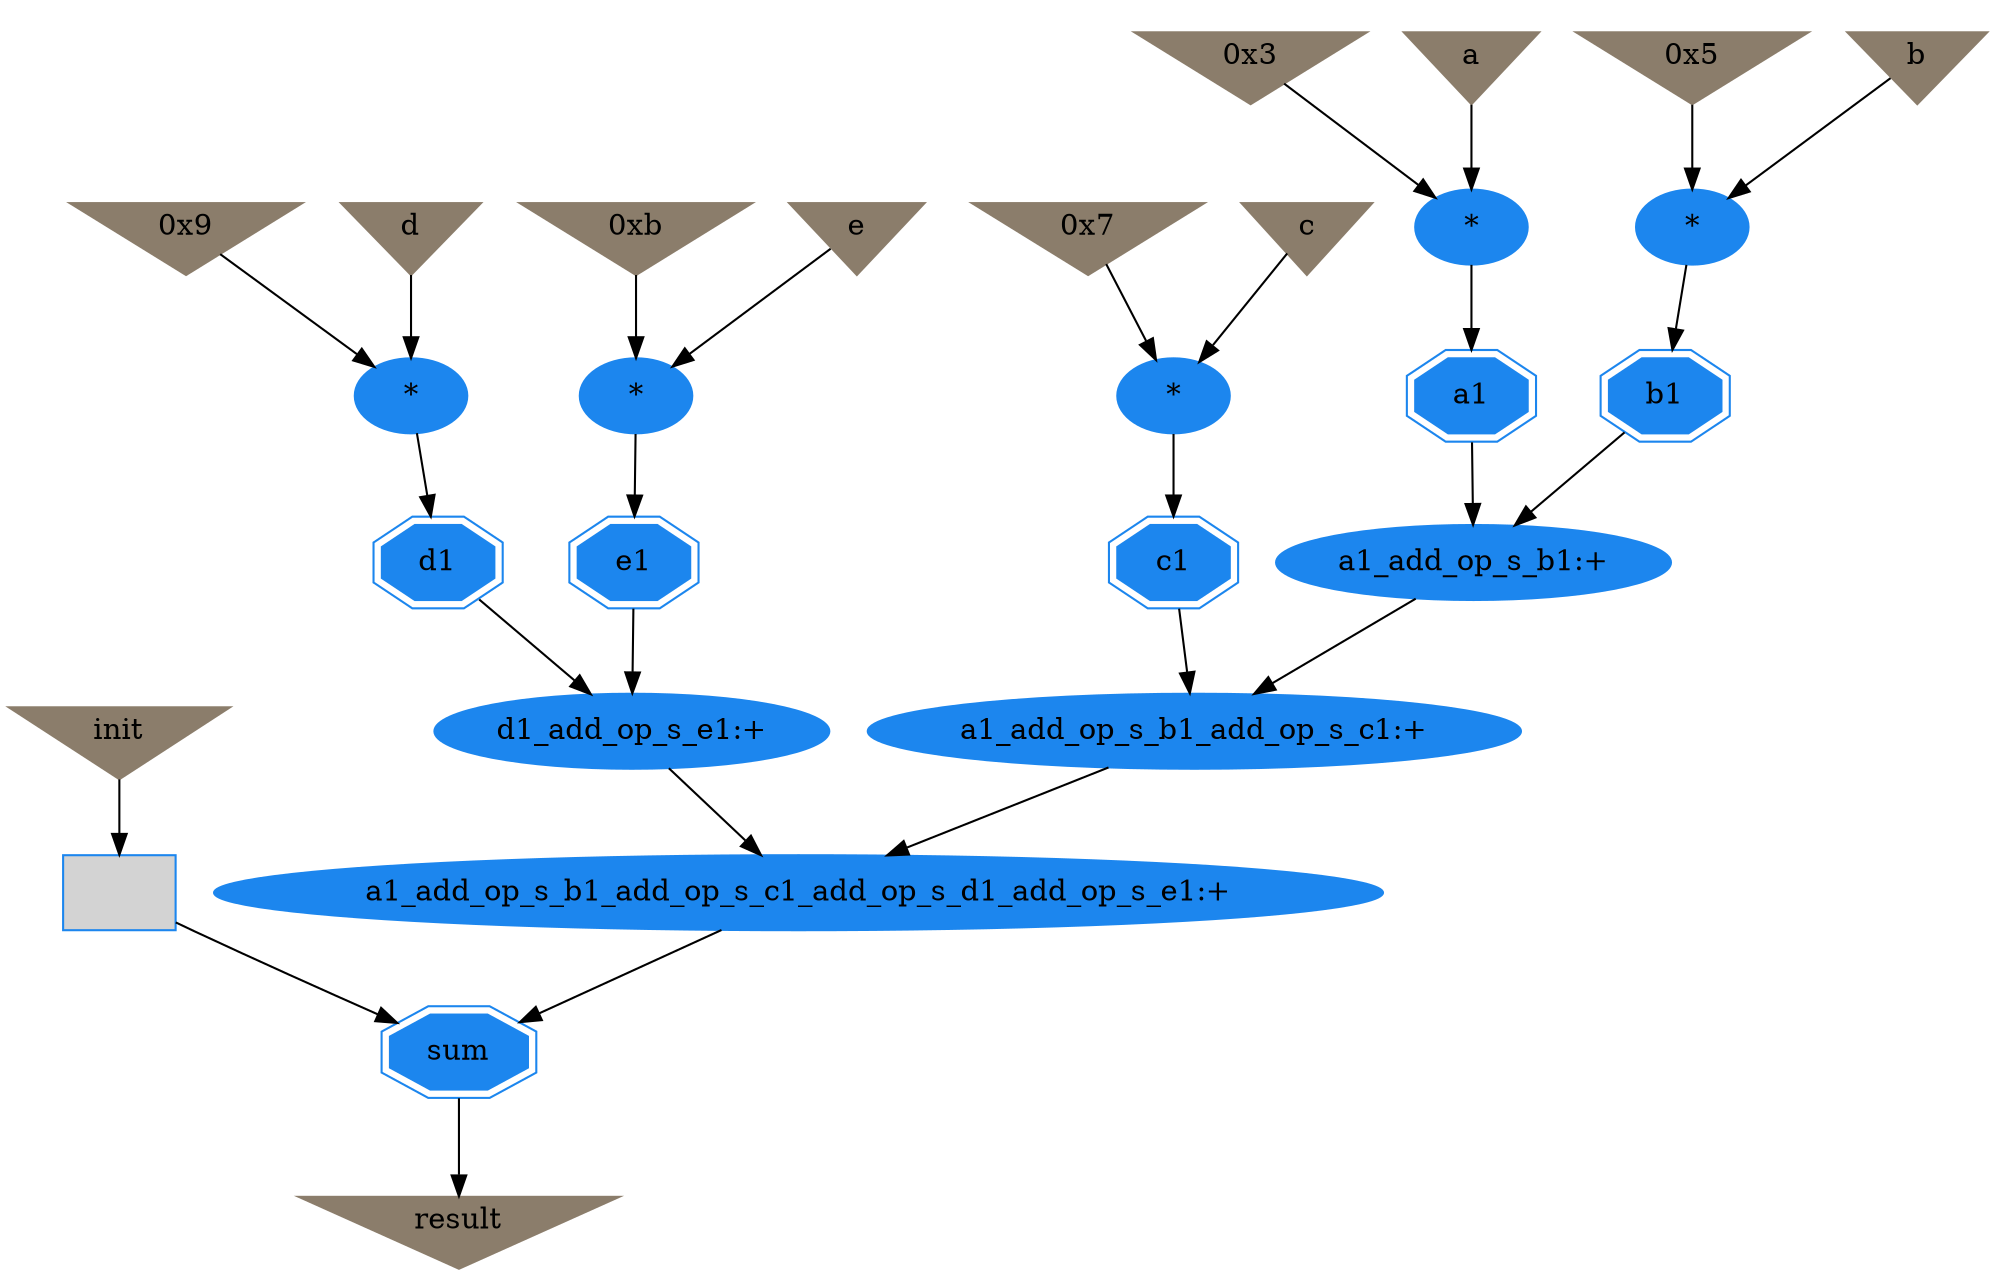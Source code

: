 digraph fir {
	// Components (Nodes)
	node [shape=ellipse, style=filled, color=dodgerblue2];
	"result" [color=bisque4 shape=invtriangle label="result"];
	"init_delay_op_1" [label="{}" shape=record fillcolor=lightgray  color=dodgerblue2 ];
	"a_mult_op_s_3" [label="*"  color=dodgerblue2 ];
	"c26" [color=bisque4 shape=invtriangle label="0x3"];
	"e_mult_op_s_11" [label="*"  color=dodgerblue2 ];
	"d1_add_op_s_e1" [label="d1_add_op_s_e1:+"  color=dodgerblue2 ];
	"d1" [label="d1" shape=doubleoctagon  color=dodgerblue2 ];
	"c_mult_op_s_7" [label="*"  color=dodgerblue2 ];
	"c28" [color=bisque4 shape=invtriangle label="0x7"];
	"c30" [color=bisque4 shape=invtriangle label="0xb"];
	"c29" [color=bisque4 shape=invtriangle label="0x9"];
	"b_mult_op_s_5" [label="*"  color=dodgerblue2 ];
	"c27" [color=bisque4 shape=invtriangle label="0x5"];
	"a1_add_op_s_b1_add_op_s_c1" [label="a1_add_op_s_b1_add_op_s_c1:+"  color=dodgerblue2 ];
	"d_mult_op_s_9" [label="*"  color=dodgerblue2 ];
	"c1" [label="c1" shape=doubleoctagon  color=dodgerblue2 ];
	"a1_add_op_s_b1_add_op_s_c1_add_op_s_d1_add_op_s_e1" [label="a1_add_op_s_b1_add_op_s_c1_add_op_s_d1_add_op_s_e1:+"  color=dodgerblue2 ];
	"e1" [label="e1" shape=doubleoctagon  color=dodgerblue2 ];
	"a1_add_op_s_b1" [label="a1_add_op_s_b1:+"  color=dodgerblue2 ];
	"a1" [label="a1" shape=doubleoctagon  color=dodgerblue2 ];
	"sum" [label="sum" shape=doubleoctagon  color=dodgerblue2 ];
	"init" [color=bisque4 shape=invtriangle label="init"];
	"e" [color=bisque4 shape=invtriangle label="e"];
	"b" [color=bisque4 shape=invtriangle label="b"];
	"c" [color=bisque4 shape=invtriangle label="c"];
	"b1" [label="b1" shape=doubleoctagon  color=dodgerblue2 ];
	"d" [color=bisque4 shape=invtriangle label="d"];
	"a" [color=bisque4 shape=invtriangle label="a"];

	// Signals (Edges)
	"a" -> "a_mult_op_s_3"
	"d1_add_op_s_e1" -> "a1_add_op_s_b1_add_op_s_c1_add_op_s_d1_add_op_s_e1"
	"sum" -> "result"
	"d_mult_op_s_9" -> "d1"
	"a1" -> "a1_add_op_s_b1"
	"init_delay_op_1" -> "sum"
	"d1" -> "d1_add_op_s_e1"
	"a1_add_op_s_b1_add_op_s_c1" -> "a1_add_op_s_b1_add_op_s_c1_add_op_s_d1_add_op_s_e1"
	"init" -> "init_delay_op_1":input
	"d" -> "d_mult_op_s_9"
	"c28" -> "c_mult_op_s_7"
	"b_mult_op_s_5" -> "b1"
	"b" -> "b_mult_op_s_5"
	"c26" -> "a_mult_op_s_3"
	"c30" -> "e_mult_op_s_11"
	"a1_add_op_s_b1" -> "a1_add_op_s_b1_add_op_s_c1"
	"e1" -> "d1_add_op_s_e1"
	"a1_add_op_s_b1_add_op_s_c1_add_op_s_d1_add_op_s_e1" -> "sum"
	"e_mult_op_s_11" -> "e1"
	"c29" -> "d_mult_op_s_9"
	"b1" -> "a1_add_op_s_b1"
	"e" -> "e_mult_op_s_11"
	"c1" -> "a1_add_op_s_b1_add_op_s_c1"
	"c_mult_op_s_7" -> "c1"
	"c" -> "c_mult_op_s_7"
	"c27" -> "b_mult_op_s_5"
	"a_mult_op_s_3" -> "a1"
}